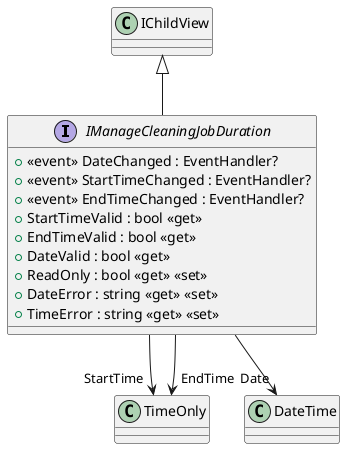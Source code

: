 @startuml
interface IManageCleaningJobDuration {
    +  <<event>> DateChanged : EventHandler? 
    +  <<event>> StartTimeChanged : EventHandler? 
    +  <<event>> EndTimeChanged : EventHandler? 
    + StartTimeValid : bool <<get>>
    + EndTimeValid : bool <<get>>
    + DateValid : bool <<get>>
    + ReadOnly : bool <<get>> <<set>>
    + DateError : string <<get>> <<set>>
    + TimeError : string <<get>> <<set>>
}
IChildView <|-- IManageCleaningJobDuration
IManageCleaningJobDuration --> "StartTime" TimeOnly
IManageCleaningJobDuration --> "EndTime" TimeOnly
IManageCleaningJobDuration --> "Date" DateTime
@enduml
